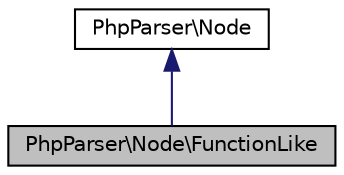 digraph "PhpParser\Node\FunctionLike"
{
  edge [fontname="Helvetica",fontsize="10",labelfontname="Helvetica",labelfontsize="10"];
  node [fontname="Helvetica",fontsize="10",shape=record];
  Node6 [label="PhpParser\\Node\\FunctionLike",height=0.2,width=0.4,color="black", fillcolor="grey75", style="filled", fontcolor="black"];
  Node7 -> Node6 [dir="back",color="midnightblue",fontsize="10",style="solid",fontname="Helvetica"];
  Node7 [label="PhpParser\\Node",height=0.2,width=0.4,color="black", fillcolor="white", style="filled",URL="$interfacePhpParser_1_1Node.html"];
}
